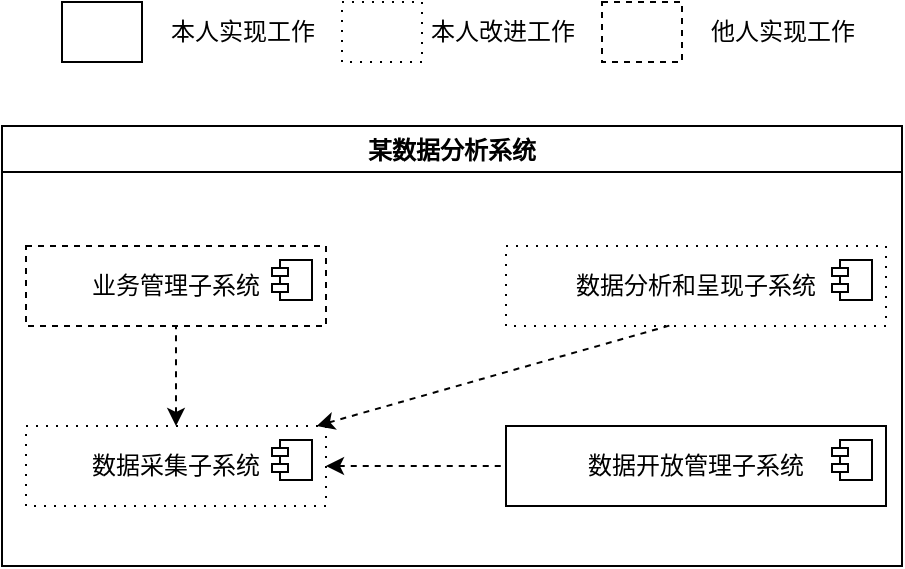 <mxfile version="24.4.13" type="github">
  <diagram name="第 1 页" id="om_xFL3FP0TUHQnUX7Rq">
    <mxGraphModel dx="893" dy="483" grid="1" gridSize="10" guides="1" tooltips="1" connect="1" arrows="1" fold="1" page="1" pageScale="1" pageWidth="827" pageHeight="1169" math="0" shadow="0">
      <root>
        <mxCell id="0" />
        <mxCell id="1" parent="0" />
        <mxCell id="UGk2gtRBXGAaHG7fekyU-1" value="某数据分析系统" style="swimlane;" parent="1" vertex="1">
          <mxGeometry x="350" y="330" width="450" height="220" as="geometry" />
        </mxCell>
        <mxCell id="cCB1hC_IqXYCNmVpfqmv-12" style="rounded=0;orthogonalLoop=1;jettySize=auto;html=1;entryX=0.5;entryY=1;entryDx=0;entryDy=0;startArrow=classic;startFill=1;endArrow=none;endFill=0;dashed=1;" parent="UGk2gtRBXGAaHG7fekyU-1" source="cCB1hC_IqXYCNmVpfqmv-1" target="cCB1hC_IqXYCNmVpfqmv-5" edge="1">
          <mxGeometry relative="1" as="geometry" />
        </mxCell>
        <mxCell id="cCB1hC_IqXYCNmVpfqmv-14" style="edgeStyle=orthogonalEdgeStyle;rounded=0;orthogonalLoop=1;jettySize=auto;html=1;entryX=0;entryY=0.5;entryDx=0;entryDy=0;startArrow=classic;startFill=1;endArrow=none;endFill=0;dashed=1;" parent="UGk2gtRBXGAaHG7fekyU-1" source="cCB1hC_IqXYCNmVpfqmv-1" target="cCB1hC_IqXYCNmVpfqmv-9" edge="1">
          <mxGeometry relative="1" as="geometry" />
        </mxCell>
        <mxCell id="cCB1hC_IqXYCNmVpfqmv-1" value="数据采集子系统" style="html=1;dropTarget=0;whiteSpace=wrap;dashed=1;dashPattern=1 4;" parent="UGk2gtRBXGAaHG7fekyU-1" vertex="1">
          <mxGeometry x="12" y="150" width="150" height="40" as="geometry" />
        </mxCell>
        <mxCell id="cCB1hC_IqXYCNmVpfqmv-2" value="" style="shape=module;jettyWidth=8;jettyHeight=4;" parent="cCB1hC_IqXYCNmVpfqmv-1" vertex="1">
          <mxGeometry x="1" width="20" height="20" relative="1" as="geometry">
            <mxPoint x="-27" y="7" as="offset" />
          </mxGeometry>
        </mxCell>
        <mxCell id="cCB1hC_IqXYCNmVpfqmv-5" value="业务管理子系统" style="html=1;dropTarget=0;whiteSpace=wrap;dashed=1;" parent="UGk2gtRBXGAaHG7fekyU-1" vertex="1">
          <mxGeometry x="12" y="60" width="150" height="40" as="geometry" />
        </mxCell>
        <mxCell id="cCB1hC_IqXYCNmVpfqmv-6" value="" style="shape=module;jettyWidth=8;jettyHeight=4;" parent="cCB1hC_IqXYCNmVpfqmv-5" vertex="1">
          <mxGeometry x="1" width="20" height="20" relative="1" as="geometry">
            <mxPoint x="-27" y="7" as="offset" />
          </mxGeometry>
        </mxCell>
        <mxCell id="cCB1hC_IqXYCNmVpfqmv-7" value="数据分析和呈现子系统" style="html=1;dropTarget=0;whiteSpace=wrap;dashed=1;dashPattern=1 4;" parent="UGk2gtRBXGAaHG7fekyU-1" vertex="1">
          <mxGeometry x="252" y="60" width="190" height="40" as="geometry" />
        </mxCell>
        <mxCell id="cCB1hC_IqXYCNmVpfqmv-8" value="" style="shape=module;jettyWidth=8;jettyHeight=4;" parent="cCB1hC_IqXYCNmVpfqmv-7" vertex="1">
          <mxGeometry x="1" width="20" height="20" relative="1" as="geometry">
            <mxPoint x="-27" y="7" as="offset" />
          </mxGeometry>
        </mxCell>
        <mxCell id="cCB1hC_IqXYCNmVpfqmv-9" value="数据开放管理子系统" style="html=1;dropTarget=0;whiteSpace=wrap;" parent="UGk2gtRBXGAaHG7fekyU-1" vertex="1">
          <mxGeometry x="252" y="150" width="190" height="40" as="geometry" />
        </mxCell>
        <mxCell id="cCB1hC_IqXYCNmVpfqmv-10" value="" style="shape=module;jettyWidth=8;jettyHeight=4;" parent="cCB1hC_IqXYCNmVpfqmv-9" vertex="1">
          <mxGeometry x="1" width="20" height="20" relative="1" as="geometry">
            <mxPoint x="-27" y="7" as="offset" />
          </mxGeometry>
        </mxCell>
        <mxCell id="cCB1hC_IqXYCNmVpfqmv-13" style="rounded=0;orthogonalLoop=1;jettySize=auto;html=1;entryX=0.445;entryY=0.975;entryDx=0;entryDy=0;entryPerimeter=0;startArrow=classic;startFill=1;endArrow=none;endFill=0;dashed=1;" parent="UGk2gtRBXGAaHG7fekyU-1" source="cCB1hC_IqXYCNmVpfqmv-1" target="cCB1hC_IqXYCNmVpfqmv-7" edge="1">
          <mxGeometry relative="1" as="geometry" />
        </mxCell>
        <mxCell id="cCB1hC_IqXYCNmVpfqmv-15" value="" style="rounded=0;whiteSpace=wrap;html=1;" parent="1" vertex="1">
          <mxGeometry x="380" y="268" width="40" height="30" as="geometry" />
        </mxCell>
        <mxCell id="cCB1hC_IqXYCNmVpfqmv-16" value="" style="rounded=0;whiteSpace=wrap;html=1;dashed=1;dashPattern=1 4;" parent="1" vertex="1">
          <mxGeometry x="520" y="268" width="40" height="30" as="geometry" />
        </mxCell>
        <mxCell id="cCB1hC_IqXYCNmVpfqmv-17" value="本人实现工作" style="text;html=1;align=center;verticalAlign=middle;resizable=0;points=[];autosize=1;strokeColor=none;fillColor=none;" parent="1" vertex="1">
          <mxGeometry x="420" y="268" width="100" height="30" as="geometry" />
        </mxCell>
        <mxCell id="cCB1hC_IqXYCNmVpfqmv-18" value="本人改进工作" style="text;html=1;align=center;verticalAlign=middle;resizable=0;points=[];autosize=1;strokeColor=none;fillColor=none;" parent="1" vertex="1">
          <mxGeometry x="550" y="268" width="100" height="30" as="geometry" />
        </mxCell>
        <mxCell id="cCB1hC_IqXYCNmVpfqmv-19" value="" style="rounded=0;whiteSpace=wrap;html=1;dashed=1;" parent="1" vertex="1">
          <mxGeometry x="650" y="268" width="40" height="30" as="geometry" />
        </mxCell>
        <mxCell id="cCB1hC_IqXYCNmVpfqmv-20" value="他人实现工作" style="text;html=1;align=center;verticalAlign=middle;resizable=0;points=[];autosize=1;strokeColor=none;fillColor=none;" parent="1" vertex="1">
          <mxGeometry x="690" y="268" width="100" height="30" as="geometry" />
        </mxCell>
      </root>
    </mxGraphModel>
  </diagram>
</mxfile>
